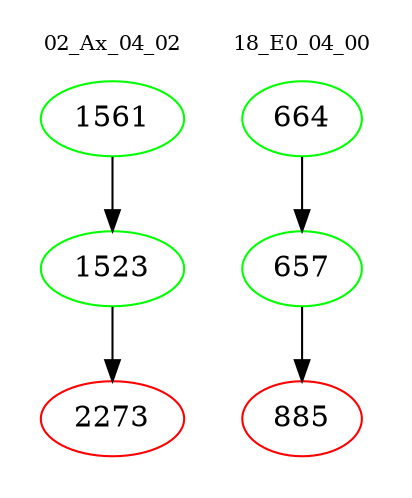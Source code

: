 digraph{
subgraph cluster_0 {
color = white
label = "02_Ax_04_02";
fontsize=10;
T0_1561 [label="1561", color="green"]
T0_1561 -> T0_1523 [color="black"]
T0_1523 [label="1523", color="green"]
T0_1523 -> T0_2273 [color="black"]
T0_2273 [label="2273", color="red"]
}
subgraph cluster_1 {
color = white
label = "18_E0_04_00";
fontsize=10;
T1_664 [label="664", color="green"]
T1_664 -> T1_657 [color="black"]
T1_657 [label="657", color="green"]
T1_657 -> T1_885 [color="black"]
T1_885 [label="885", color="red"]
}
}
